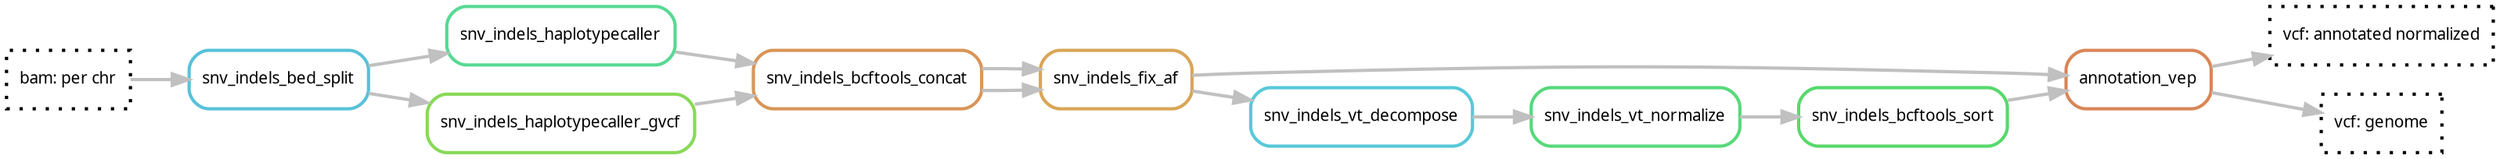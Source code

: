 digraph snakemake_dag {
	rankdir=LR;
    graph[bgcolor=white, margin=0];
    node[shape=box, style=rounded, fontname=sans,                 fontsize=10, penwidth=2];
    edge[penwidth=2, color=grey];
	0[label = "bam: per chr", color = "0.0 0.0 0.0", style="dotted"];
	1[label = "vcf: annotated normalized", color = "0.0 0.0 0.0", style="dotted"];
	2[label = "vcf: genome", color = "0.0 0.0 0.0", style="dotted"];
	3[label = "annotation_vep", color = "0.06 0.6 0.85", style="rounded"];
	4[label = "snv_indels_bcftools_sort", color = "0.36 0.6 0.85", style="rounded"];
	6[label = "snv_indels_vt_normalize", color = "0.38 0.6 0.85", style="rounded"];
	7[label = "snv_indels_vt_decompose", color = "0.52 0.6 0.85", style="rounded"];
	8[label = "snv_indels_fix_af", color = "0.10 0.6 0.85", style="rounded"];
	9[label = "snv_indels_bcftools_concat", color = "0.08 0.6 0.85", style="rounded"];
	10[label = "snv_indels_haplotypecaller", color = "0.41 0.6 0.85", style="rounded"];
	12[label = "snv_indels_bed_split", color = "0.53 0.6 0.85", style="rounded"];
	11[label = "snv_indels_haplotypecaller_gvcf", color = "0.27 0.6 0.85", style="rounded"];

	0 -> 12
	12 -> 10
	10 -> 9
	9 -> 8
	8 -> 7
	7 -> 6
	6 -> 4
	4 -> 3
	3 -> 1
	12 -> 11
	11 -> 9
	9 -> 8
	8 -> 3
	3 -> 2
}            
